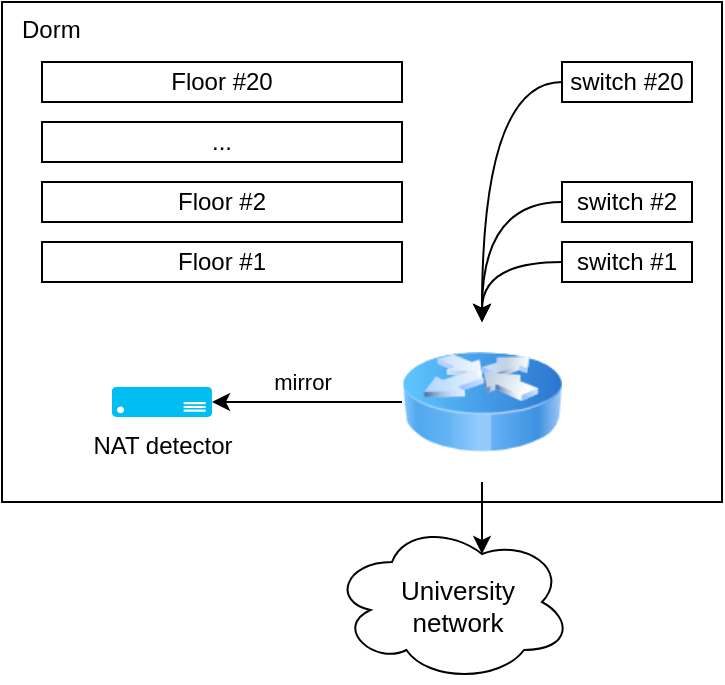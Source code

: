 <mxfile>
    <diagram id="y-jV3jmG90rVp7SrKdtf" name="Page-1">
        <mxGraphModel dx="1288" dy="633" grid="1" gridSize="10" guides="1" tooltips="1" connect="1" arrows="1" fold="1" page="1" pageScale="1" pageWidth="850" pageHeight="1100" math="0" shadow="0">
            <root>
                <mxCell id="0"/>
                <mxCell id="1" parent="0"/>
                <mxCell id="4" value="Dorm" style="rounded=0;whiteSpace=wrap;html=1;align=left;verticalAlign=top;spacingLeft=8;" vertex="1" parent="1">
                    <mxGeometry x="40" y="40" width="360" height="250" as="geometry"/>
                </mxCell>
                <mxCell id="5" value="Floor #20" style="rounded=0;whiteSpace=wrap;html=1;" vertex="1" parent="1">
                    <mxGeometry x="60" y="70" width="180" height="20" as="geometry"/>
                </mxCell>
                <mxCell id="6" value="..." style="rounded=0;whiteSpace=wrap;html=1;" vertex="1" parent="1">
                    <mxGeometry x="60" y="100" width="180" height="20" as="geometry"/>
                </mxCell>
                <mxCell id="7" value="Floor #2" style="rounded=0;whiteSpace=wrap;html=1;" vertex="1" parent="1">
                    <mxGeometry x="60" y="130" width="180" height="20" as="geometry"/>
                </mxCell>
                <mxCell id="8" value="Floor #1" style="rounded=0;whiteSpace=wrap;html=1;" vertex="1" parent="1">
                    <mxGeometry x="60" y="160" width="180" height="20" as="geometry"/>
                </mxCell>
                <mxCell id="16" style="edgeStyle=orthogonalEdgeStyle;html=1;exitX=0;exitY=0.5;exitDx=0;exitDy=0;entryX=0.5;entryY=0;entryDx=0;entryDy=0;curved=1;" edge="1" parent="1" source="9" target="15">
                    <mxGeometry relative="1" as="geometry"/>
                </mxCell>
                <mxCell id="9" value="switch #20" style="rounded=0;whiteSpace=wrap;html=1;" vertex="1" parent="1">
                    <mxGeometry x="320" y="70" width="65" height="20" as="geometry"/>
                </mxCell>
                <mxCell id="17" style="edgeStyle=orthogonalEdgeStyle;curved=1;html=1;exitX=0;exitY=0.5;exitDx=0;exitDy=0;entryX=0.5;entryY=0;entryDx=0;entryDy=0;" edge="1" parent="1" source="11" target="15">
                    <mxGeometry relative="1" as="geometry"/>
                </mxCell>
                <mxCell id="11" value="switch #2" style="rounded=0;whiteSpace=wrap;html=1;" vertex="1" parent="1">
                    <mxGeometry x="320" y="130" width="65" height="20" as="geometry"/>
                </mxCell>
                <mxCell id="19" style="edgeStyle=orthogonalEdgeStyle;curved=1;html=1;exitX=0;exitY=0.5;exitDx=0;exitDy=0;entryX=0.5;entryY=0;entryDx=0;entryDy=0;" edge="1" parent="1" source="12" target="15">
                    <mxGeometry relative="1" as="geometry"/>
                </mxCell>
                <mxCell id="12" value="switch #1" style="rounded=0;whiteSpace=wrap;html=1;" vertex="1" parent="1">
                    <mxGeometry x="320" y="160" width="65" height="20" as="geometry"/>
                </mxCell>
                <mxCell id="20" style="edgeStyle=orthogonalEdgeStyle;curved=1;html=1;exitX=0.5;exitY=1;exitDx=0;exitDy=0;entryX=0.625;entryY=0.2;entryDx=0;entryDy=0;entryPerimeter=0;" edge="1" parent="1" source="15" target="27">
                    <mxGeometry relative="1" as="geometry">
                        <mxPoint x="279.5" y="332" as="targetPoint"/>
                    </mxGeometry>
                </mxCell>
                <mxCell id="23" style="edgeStyle=orthogonalEdgeStyle;curved=1;html=1;exitX=0;exitY=0.5;exitDx=0;exitDy=0;entryX=1;entryY=0.5;entryDx=0;entryDy=0;entryPerimeter=0;" edge="1" parent="1" source="15" target="22">
                    <mxGeometry relative="1" as="geometry"/>
                </mxCell>
                <mxCell id="25" value="mirror" style="edgeLabel;html=1;align=center;verticalAlign=middle;resizable=0;points=[];" vertex="1" connectable="0" parent="23">
                    <mxGeometry x="-0.242" y="-1" relative="1" as="geometry">
                        <mxPoint x="-14" y="-9" as="offset"/>
                    </mxGeometry>
                </mxCell>
                <mxCell id="15" value="" style="image;html=1;image=img/lib/clip_art/networking/Router_Icon_128x128.png" vertex="1" parent="1">
                    <mxGeometry x="240" y="200" width="80" height="80" as="geometry"/>
                </mxCell>
                <mxCell id="22" value="NAT detector" style="verticalLabelPosition=bottom;html=1;verticalAlign=top;align=center;strokeColor=none;fillColor=#00BEF2;shape=mxgraph.azure.server;" vertex="1" parent="1">
                    <mxGeometry x="95" y="232.5" width="50" height="15" as="geometry"/>
                </mxCell>
                <mxCell id="27" value="" style="ellipse;shape=cloud;whiteSpace=wrap;html=1;labelBackgroundColor=#fff;fontSize=13;fontColor=#000000;" vertex="1" parent="1">
                    <mxGeometry x="205" y="300" width="120" height="80" as="geometry"/>
                </mxCell>
                <mxCell id="28" value="University network" style="text;html=1;strokeColor=none;fillColor=none;align=center;verticalAlign=middle;whiteSpace=wrap;rounded=0;labelBackgroundColor=#fff;fontSize=13;fontColor=#000000;" vertex="1" parent="1">
                    <mxGeometry x="238" y="327" width="60" height="30" as="geometry"/>
                </mxCell>
            </root>
        </mxGraphModel>
    </diagram>
</mxfile>